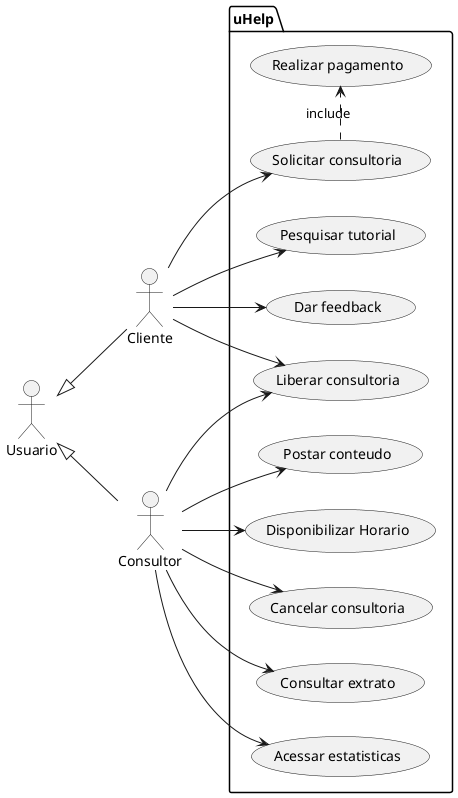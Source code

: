 @startuml "use-cases"

left to right direction

actor :Usuario: as Usuario

actor :Cliente: as cli

actor :Consultor: as con

Usuario <|-- cli

Usuario <|-- con

package uHelp {

    usecase "Solicitar consultoria" as uc1 

    usecase "Pesquisar tutorial" as uc2

    usecase "Dar feedback" as uc3

    usecase "Realizar pagamento" as uc4

    usecase "Liberar consultoria" as uc5

    usecase "Postar conteudo" as uc6

    usecase "Disponibilizar Horario" as uc7

    usecase "Cancelar consultoria" as uc8

    usecase "Consultar extrato" as uc9

    usecase "Acessar estatisticas" as uc10

  }

  cli --> uc1

  cli --> uc2   

  cli --> uc3

  (uc1) .> (uc4) : include

  cli --> uc5

  con --> uc5

  con --> uc6

  con --> uc7

  con --> uc8

  con --> uc9

  con --> uc10

@enduml